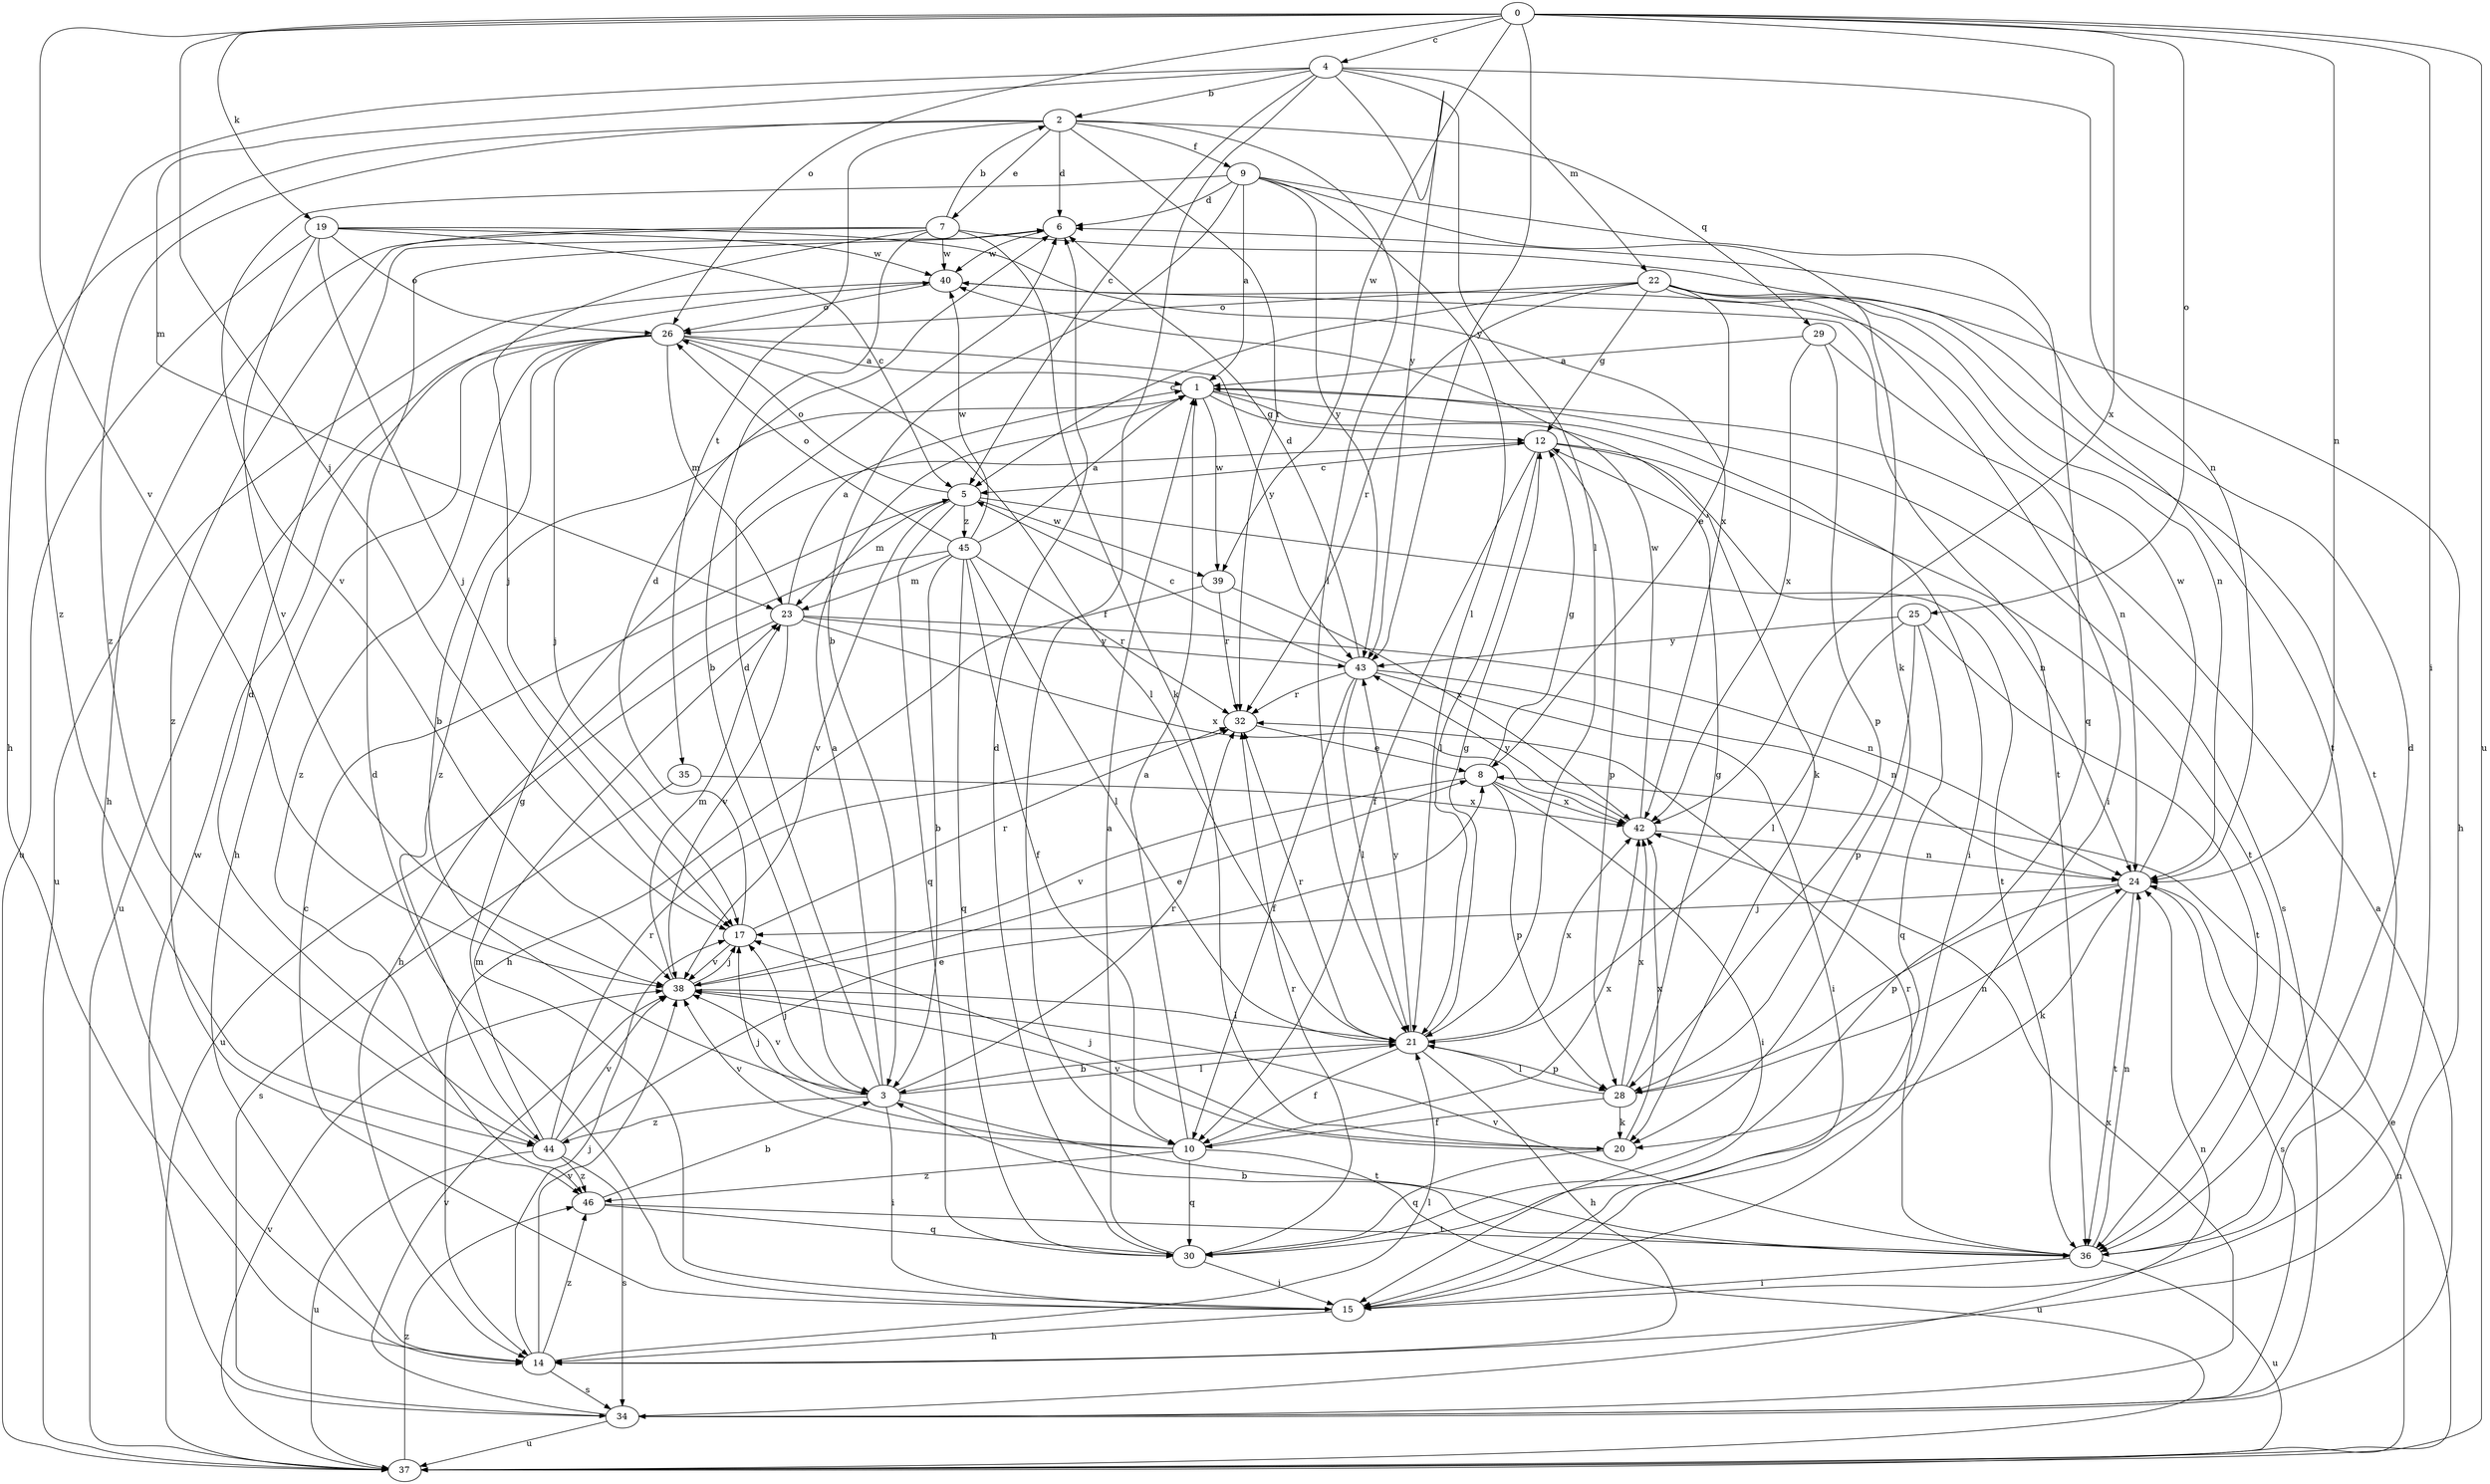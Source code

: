 strict digraph  {
0;
1;
2;
3;
4;
5;
6;
7;
8;
9;
10;
12;
14;
15;
17;
19;
20;
21;
22;
23;
24;
25;
26;
28;
29;
30;
32;
34;
35;
36;
37;
38;
39;
40;
42;
43;
44;
45;
46;
0 -> 4  [label=c];
0 -> 15  [label=i];
0 -> 17  [label=j];
0 -> 19  [label=k];
0 -> 24  [label=n];
0 -> 25  [label=o];
0 -> 26  [label=o];
0 -> 37  [label=u];
0 -> 38  [label=v];
0 -> 39  [label=w];
0 -> 42  [label=x];
0 -> 43  [label=y];
1 -> 12  [label=g];
1 -> 15  [label=i];
1 -> 20  [label=k];
1 -> 34  [label=s];
1 -> 39  [label=w];
1 -> 44  [label=z];
2 -> 6  [label=d];
2 -> 7  [label=e];
2 -> 9  [label=f];
2 -> 14  [label=h];
2 -> 21  [label=l];
2 -> 29  [label=q];
2 -> 32  [label=r];
2 -> 35  [label=t];
2 -> 44  [label=z];
3 -> 1  [label=a];
3 -> 6  [label=d];
3 -> 15  [label=i];
3 -> 17  [label=j];
3 -> 21  [label=l];
3 -> 32  [label=r];
3 -> 36  [label=t];
3 -> 38  [label=v];
3 -> 44  [label=z];
4 -> 2  [label=b];
4 -> 5  [label=c];
4 -> 10  [label=f];
4 -> 21  [label=l];
4 -> 22  [label=m];
4 -> 23  [label=m];
4 -> 24  [label=n];
4 -> 43  [label=y];
4 -> 44  [label=z];
5 -> 23  [label=m];
5 -> 26  [label=o];
5 -> 30  [label=q];
5 -> 36  [label=t];
5 -> 38  [label=v];
5 -> 39  [label=w];
5 -> 45  [label=z];
6 -> 40  [label=w];
7 -> 2  [label=b];
7 -> 3  [label=b];
7 -> 14  [label=h];
7 -> 17  [label=j];
7 -> 20  [label=k];
7 -> 36  [label=t];
7 -> 40  [label=w];
7 -> 46  [label=z];
8 -> 12  [label=g];
8 -> 15  [label=i];
8 -> 28  [label=p];
8 -> 38  [label=v];
8 -> 42  [label=x];
9 -> 1  [label=a];
9 -> 3  [label=b];
9 -> 6  [label=d];
9 -> 20  [label=k];
9 -> 21  [label=l];
9 -> 30  [label=q];
9 -> 38  [label=v];
9 -> 43  [label=y];
10 -> 1  [label=a];
10 -> 17  [label=j];
10 -> 30  [label=q];
10 -> 37  [label=u];
10 -> 38  [label=v];
10 -> 42  [label=x];
10 -> 46  [label=z];
12 -> 5  [label=c];
12 -> 10  [label=f];
12 -> 21  [label=l];
12 -> 24  [label=n];
12 -> 28  [label=p];
12 -> 36  [label=t];
14 -> 17  [label=j];
14 -> 21  [label=l];
14 -> 34  [label=s];
14 -> 38  [label=v];
14 -> 46  [label=z];
15 -> 5  [label=c];
15 -> 6  [label=d];
15 -> 14  [label=h];
15 -> 23  [label=m];
17 -> 6  [label=d];
17 -> 32  [label=r];
17 -> 38  [label=v];
19 -> 5  [label=c];
19 -> 17  [label=j];
19 -> 26  [label=o];
19 -> 37  [label=u];
19 -> 38  [label=v];
19 -> 40  [label=w];
19 -> 42  [label=x];
20 -> 17  [label=j];
20 -> 30  [label=q];
20 -> 38  [label=v];
20 -> 42  [label=x];
21 -> 3  [label=b];
21 -> 10  [label=f];
21 -> 12  [label=g];
21 -> 14  [label=h];
21 -> 28  [label=p];
21 -> 32  [label=r];
21 -> 42  [label=x];
21 -> 43  [label=y];
22 -> 5  [label=c];
22 -> 8  [label=e];
22 -> 12  [label=g];
22 -> 14  [label=h];
22 -> 15  [label=i];
22 -> 24  [label=n];
22 -> 26  [label=o];
22 -> 32  [label=r];
22 -> 36  [label=t];
23 -> 1  [label=a];
23 -> 24  [label=n];
23 -> 37  [label=u];
23 -> 38  [label=v];
23 -> 42  [label=x];
23 -> 43  [label=y];
24 -> 17  [label=j];
24 -> 20  [label=k];
24 -> 28  [label=p];
24 -> 34  [label=s];
24 -> 36  [label=t];
24 -> 40  [label=w];
25 -> 21  [label=l];
25 -> 28  [label=p];
25 -> 30  [label=q];
25 -> 36  [label=t];
25 -> 43  [label=y];
26 -> 1  [label=a];
26 -> 3  [label=b];
26 -> 14  [label=h];
26 -> 17  [label=j];
26 -> 21  [label=l];
26 -> 23  [label=m];
26 -> 37  [label=u];
26 -> 43  [label=y];
26 -> 46  [label=z];
28 -> 10  [label=f];
28 -> 12  [label=g];
28 -> 20  [label=k];
28 -> 21  [label=l];
28 -> 24  [label=n];
28 -> 42  [label=x];
29 -> 1  [label=a];
29 -> 24  [label=n];
29 -> 28  [label=p];
29 -> 42  [label=x];
30 -> 1  [label=a];
30 -> 6  [label=d];
30 -> 15  [label=i];
30 -> 32  [label=r];
32 -> 8  [label=e];
34 -> 1  [label=a];
34 -> 24  [label=n];
34 -> 37  [label=u];
34 -> 38  [label=v];
34 -> 40  [label=w];
34 -> 42  [label=x];
35 -> 34  [label=s];
35 -> 42  [label=x];
36 -> 3  [label=b];
36 -> 6  [label=d];
36 -> 15  [label=i];
36 -> 24  [label=n];
36 -> 32  [label=r];
36 -> 37  [label=u];
36 -> 38  [label=v];
37 -> 8  [label=e];
37 -> 24  [label=n];
37 -> 38  [label=v];
37 -> 46  [label=z];
38 -> 8  [label=e];
38 -> 17  [label=j];
38 -> 21  [label=l];
38 -> 23  [label=m];
39 -> 14  [label=h];
39 -> 32  [label=r];
39 -> 42  [label=x];
40 -> 26  [label=o];
40 -> 36  [label=t];
40 -> 37  [label=u];
42 -> 24  [label=n];
42 -> 40  [label=w];
42 -> 43  [label=y];
43 -> 5  [label=c];
43 -> 6  [label=d];
43 -> 10  [label=f];
43 -> 15  [label=i];
43 -> 21  [label=l];
43 -> 24  [label=n];
43 -> 32  [label=r];
44 -> 6  [label=d];
44 -> 8  [label=e];
44 -> 12  [label=g];
44 -> 32  [label=r];
44 -> 34  [label=s];
44 -> 37  [label=u];
44 -> 38  [label=v];
44 -> 46  [label=z];
45 -> 1  [label=a];
45 -> 3  [label=b];
45 -> 10  [label=f];
45 -> 14  [label=h];
45 -> 21  [label=l];
45 -> 23  [label=m];
45 -> 26  [label=o];
45 -> 30  [label=q];
45 -> 32  [label=r];
45 -> 40  [label=w];
46 -> 3  [label=b];
46 -> 30  [label=q];
46 -> 36  [label=t];
}
